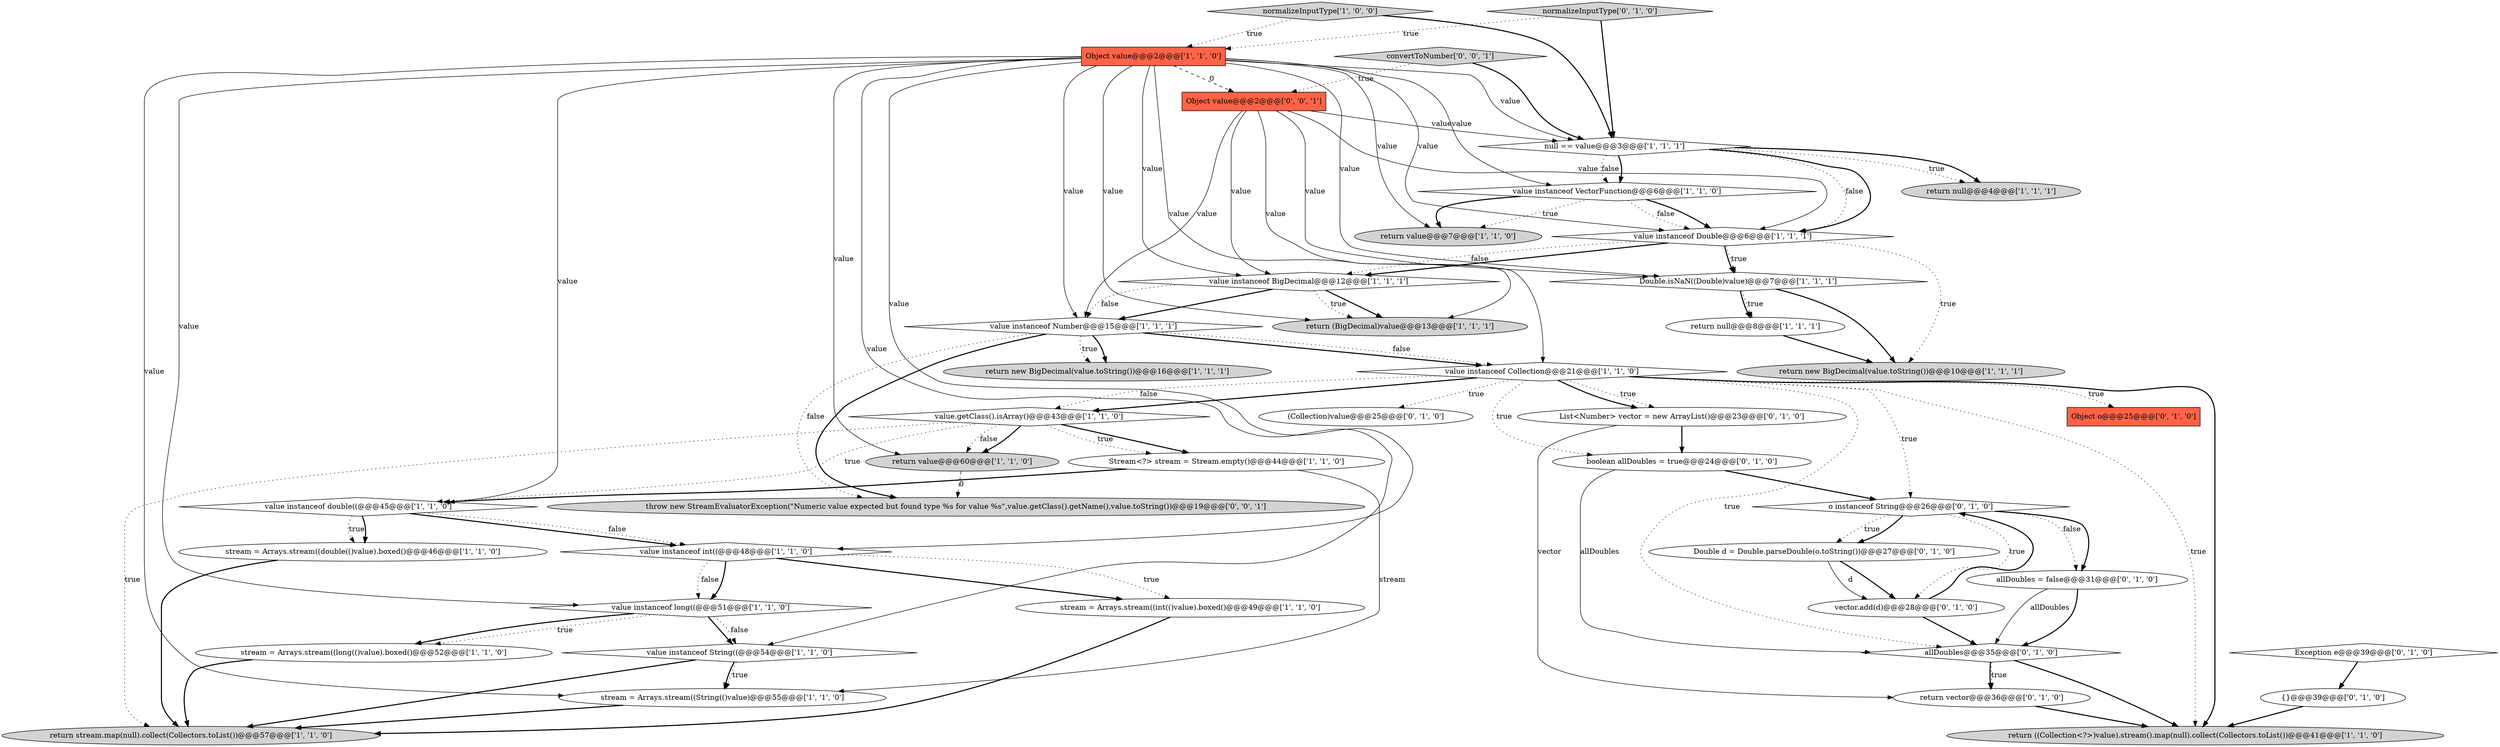 digraph {
27 [style = filled, label = "return value@@@60@@@['1', '1', '0']", fillcolor = lightgray, shape = ellipse image = "AAA0AAABBB1BBB"];
38 [style = filled, label = "Exception e@@@39@@@['0', '1', '0']", fillcolor = white, shape = diamond image = "AAA1AAABBB2BBB"];
31 [style = filled, label = "vector.add(d)@@@28@@@['0', '1', '0']", fillcolor = white, shape = ellipse image = "AAA1AAABBB2BBB"];
22 [style = filled, label = "value instanceof BigDecimal@@@12@@@['1', '1', '1']", fillcolor = white, shape = diamond image = "AAA0AAABBB1BBB"];
17 [style = filled, label = "Stream<?> stream = Stream.empty()@@@44@@@['1', '1', '0']", fillcolor = white, shape = ellipse image = "AAA0AAABBB1BBB"];
29 [style = filled, label = "o instanceof String@@@26@@@['0', '1', '0']", fillcolor = white, shape = diamond image = "AAA1AAABBB2BBB"];
30 [style = filled, label = "allDoubles = false@@@31@@@['0', '1', '0']", fillcolor = white, shape = ellipse image = "AAA1AAABBB2BBB"];
26 [style = filled, label = "value instanceof long((@@@51@@@['1', '1', '0']", fillcolor = white, shape = diamond image = "AAA0AAABBB1BBB"];
16 [style = filled, label = "value.getClass().isArray()@@@43@@@['1', '1', '0']", fillcolor = white, shape = diamond image = "AAA0AAABBB1BBB"];
5 [style = filled, label = "normalizeInputType['1', '0', '0']", fillcolor = lightgray, shape = diamond image = "AAA0AAABBB1BBB"];
15 [style = filled, label = "value instanceof Number@@@15@@@['1', '1', '1']", fillcolor = white, shape = diamond image = "AAA0AAABBB1BBB"];
33 [style = filled, label = "return vector@@@36@@@['0', '1', '0']", fillcolor = white, shape = ellipse image = "AAA1AAABBB2BBB"];
14 [style = filled, label = "stream = Arrays.stream((double(()value).boxed()@@@46@@@['1', '1', '0']", fillcolor = white, shape = ellipse image = "AAA0AAABBB1BBB"];
12 [style = filled, label = "value instanceof int((@@@48@@@['1', '1', '0']", fillcolor = white, shape = diamond image = "AAA0AAABBB1BBB"];
1 [style = filled, label = "return new BigDecimal(value.toString())@@@16@@@['1', '1', '1']", fillcolor = lightgray, shape = ellipse image = "AAA0AAABBB1BBB"];
40 [style = filled, label = "allDoubles@@@35@@@['0', '1', '0']", fillcolor = white, shape = diamond image = "AAA1AAABBB2BBB"];
21 [style = filled, label = "return new BigDecimal(value.toString())@@@10@@@['1', '1', '1']", fillcolor = lightgray, shape = ellipse image = "AAA0AAABBB1BBB"];
8 [style = filled, label = "return stream.map(null).collect(Collectors.toList())@@@57@@@['1', '1', '0']", fillcolor = lightgray, shape = ellipse image = "AAA0AAABBB1BBB"];
24 [style = filled, label = "return (BigDecimal)value@@@13@@@['1', '1', '1']", fillcolor = lightgray, shape = ellipse image = "AAA0AAABBB1BBB"];
25 [style = filled, label = "Double.isNaN((Double)value)@@@7@@@['1', '1', '1']", fillcolor = white, shape = diamond image = "AAA0AAABBB1BBB"];
35 [style = filled, label = "boolean allDoubles = true@@@24@@@['0', '1', '0']", fillcolor = white, shape = ellipse image = "AAA1AAABBB2BBB"];
10 [style = filled, label = "value instanceof VectorFunction@@@6@@@['1', '1', '0']", fillcolor = white, shape = diamond image = "AAA0AAABBB1BBB"];
2 [style = filled, label = "stream = Arrays.stream((String(()value)@@@55@@@['1', '1', '0']", fillcolor = white, shape = ellipse image = "AAA0AAABBB1BBB"];
20 [style = filled, label = "return ((Collection<?>)value).stream().map(null).collect(Collectors.toList())@@@41@@@['1', '1', '0']", fillcolor = lightgray, shape = ellipse image = "AAA0AAABBB1BBB"];
9 [style = filled, label = "null == value@@@3@@@['1', '1', '1']", fillcolor = white, shape = diamond image = "AAA0AAABBB1BBB"];
7 [style = filled, label = "stream = Arrays.stream((int(()value).boxed()@@@49@@@['1', '1', '0']", fillcolor = white, shape = ellipse image = "AAA0AAABBB1BBB"];
36 [style = filled, label = "normalizeInputType['0', '1', '0']", fillcolor = lightgray, shape = diamond image = "AAA0AAABBB2BBB"];
11 [style = filled, label = "value instanceof Double@@@6@@@['1', '1', '1']", fillcolor = white, shape = diamond image = "AAA0AAABBB1BBB"];
23 [style = filled, label = "value instanceof String((@@@54@@@['1', '1', '0']", fillcolor = white, shape = diamond image = "AAA0AAABBB1BBB"];
0 [style = filled, label = "Object value@@@2@@@['1', '1', '0']", fillcolor = tomato, shape = box image = "AAA0AAABBB1BBB"];
37 [style = filled, label = "Double d = Double.parseDouble(o.toString())@@@27@@@['0', '1', '0']", fillcolor = white, shape = ellipse image = "AAA1AAABBB2BBB"];
6 [style = filled, label = "stream = Arrays.stream((long(()value).boxed()@@@52@@@['1', '1', '0']", fillcolor = white, shape = ellipse image = "AAA0AAABBB1BBB"];
42 [style = filled, label = "convertToNumber['0', '0', '1']", fillcolor = lightgray, shape = diamond image = "AAA0AAABBB3BBB"];
4 [style = filled, label = "value instanceof double((@@@45@@@['1', '1', '0']", fillcolor = white, shape = diamond image = "AAA0AAABBB1BBB"];
28 [style = filled, label = "Object o@@@25@@@['0', '1', '0']", fillcolor = tomato, shape = box image = "AAA0AAABBB2BBB"];
43 [style = filled, label = "Object value@@@2@@@['0', '0', '1']", fillcolor = tomato, shape = box image = "AAA0AAABBB3BBB"];
19 [style = filled, label = "value instanceof Collection@@@21@@@['1', '1', '0']", fillcolor = white, shape = diamond image = "AAA0AAABBB1BBB"];
13 [style = filled, label = "return null@@@8@@@['1', '1', '1']", fillcolor = white, shape = ellipse image = "AAA0AAABBB1BBB"];
32 [style = filled, label = "{}@@@39@@@['0', '1', '0']", fillcolor = white, shape = ellipse image = "AAA0AAABBB2BBB"];
3 [style = filled, label = "return value@@@7@@@['1', '1', '0']", fillcolor = lightgray, shape = ellipse image = "AAA0AAABBB1BBB"];
39 [style = filled, label = "List<Number> vector = new ArrayList()@@@23@@@['0', '1', '0']", fillcolor = white, shape = ellipse image = "AAA1AAABBB2BBB"];
41 [style = filled, label = "throw new StreamEvaluatorException(\"Numeric value expected but found type %s for value %s\",value.getClass().getName(),value.toString())@@@19@@@['0', '0', '1']", fillcolor = lightgray, shape = ellipse image = "AAA0AAABBB3BBB"];
34 [style = filled, label = "(Collection)value@@@25@@@['0', '1', '0']", fillcolor = white, shape = ellipse image = "AAA1AAABBB2BBB"];
18 [style = filled, label = "return null@@@4@@@['1', '1', '1']", fillcolor = lightgray, shape = ellipse image = "AAA0AAABBB1BBB"];
23->2 [style = bold, label=""];
11->22 [style = bold, label=""];
15->1 [style = bold, label=""];
22->24 [style = bold, label=""];
15->1 [style = dotted, label="true"];
0->23 [style = solid, label="value"];
23->2 [style = dotted, label="true"];
10->11 [style = bold, label=""];
11->21 [style = dotted, label="true"];
6->8 [style = bold, label=""];
19->40 [style = dotted, label="true"];
10->3 [style = bold, label=""];
17->4 [style = bold, label=""];
25->13 [style = dotted, label="true"];
40->33 [style = dotted, label="true"];
22->24 [style = dotted, label="true"];
19->35 [style = dotted, label="true"];
0->3 [style = solid, label="value"];
0->27 [style = solid, label="value"];
25->13 [style = bold, label=""];
14->8 [style = bold, label=""];
29->31 [style = dotted, label="true"];
26->23 [style = bold, label=""];
31->29 [style = bold, label=""];
26->6 [style = dotted, label="true"];
29->30 [style = dotted, label="false"];
12->7 [style = dotted, label="true"];
5->0 [style = dotted, label="true"];
10->3 [style = dotted, label="true"];
37->31 [style = bold, label=""];
39->35 [style = bold, label=""];
19->16 [style = dotted, label="false"];
15->19 [style = bold, label=""];
33->20 [style = bold, label=""];
19->20 [style = dotted, label="true"];
9->18 [style = dotted, label="true"];
32->20 [style = bold, label=""];
25->21 [style = bold, label=""];
26->23 [style = dotted, label="false"];
19->39 [style = dotted, label="true"];
15->41 [style = bold, label=""];
4->12 [style = bold, label=""];
11->22 [style = dotted, label="false"];
15->19 [style = dotted, label="false"];
0->15 [style = solid, label="value"];
12->26 [style = dotted, label="false"];
10->11 [style = dotted, label="false"];
43->9 [style = solid, label="value"];
0->22 [style = solid, label="value"];
9->10 [style = bold, label=""];
0->25 [style = solid, label="value"];
22->15 [style = dotted, label="false"];
11->25 [style = bold, label=""];
12->26 [style = bold, label=""];
0->12 [style = solid, label="value"];
0->10 [style = solid, label="value"];
43->25 [style = solid, label="value"];
0->11 [style = solid, label="value"];
15->41 [style = dotted, label="false"];
0->43 [style = dashed, label="0"];
7->8 [style = bold, label=""];
42->43 [style = dotted, label="true"];
43->15 [style = solid, label="value"];
27->41 [style = dashed, label="0"];
40->33 [style = bold, label=""];
0->4 [style = solid, label="value"];
43->22 [style = solid, label="value"];
2->8 [style = bold, label=""];
19->16 [style = bold, label=""];
0->26 [style = solid, label="value"];
0->24 [style = solid, label="value"];
19->29 [style = dotted, label="true"];
4->14 [style = dotted, label="true"];
16->27 [style = bold, label=""];
0->2 [style = solid, label="value"];
43->24 [style = solid, label="value"];
43->11 [style = solid, label="value"];
16->8 [style = dotted, label="true"];
16->17 [style = bold, label=""];
0->19 [style = solid, label="value"];
16->17 [style = dotted, label="true"];
9->11 [style = dotted, label="false"];
9->18 [style = bold, label=""];
19->39 [style = bold, label=""];
29->37 [style = dotted, label="true"];
36->0 [style = dotted, label="true"];
12->7 [style = bold, label=""];
16->4 [style = dotted, label="true"];
16->27 [style = dotted, label="false"];
26->6 [style = bold, label=""];
29->30 [style = bold, label=""];
38->32 [style = bold, label=""];
9->11 [style = bold, label=""];
37->31 [style = solid, label="d"];
31->40 [style = bold, label=""];
29->37 [style = bold, label=""];
19->20 [style = bold, label=""];
30->40 [style = solid, label="allDoubles"];
35->40 [style = solid, label="allDoubles"];
22->15 [style = bold, label=""];
5->9 [style = bold, label=""];
36->9 [style = bold, label=""];
23->8 [style = bold, label=""];
42->9 [style = bold, label=""];
11->25 [style = dotted, label="true"];
39->33 [style = solid, label="vector"];
4->14 [style = bold, label=""];
35->29 [style = bold, label=""];
30->40 [style = bold, label=""];
9->10 [style = dotted, label="false"];
4->12 [style = dotted, label="false"];
0->9 [style = solid, label="value"];
40->20 [style = bold, label=""];
17->2 [style = solid, label="stream"];
19->28 [style = dotted, label="true"];
19->34 [style = dotted, label="true"];
13->21 [style = bold, label=""];
}
